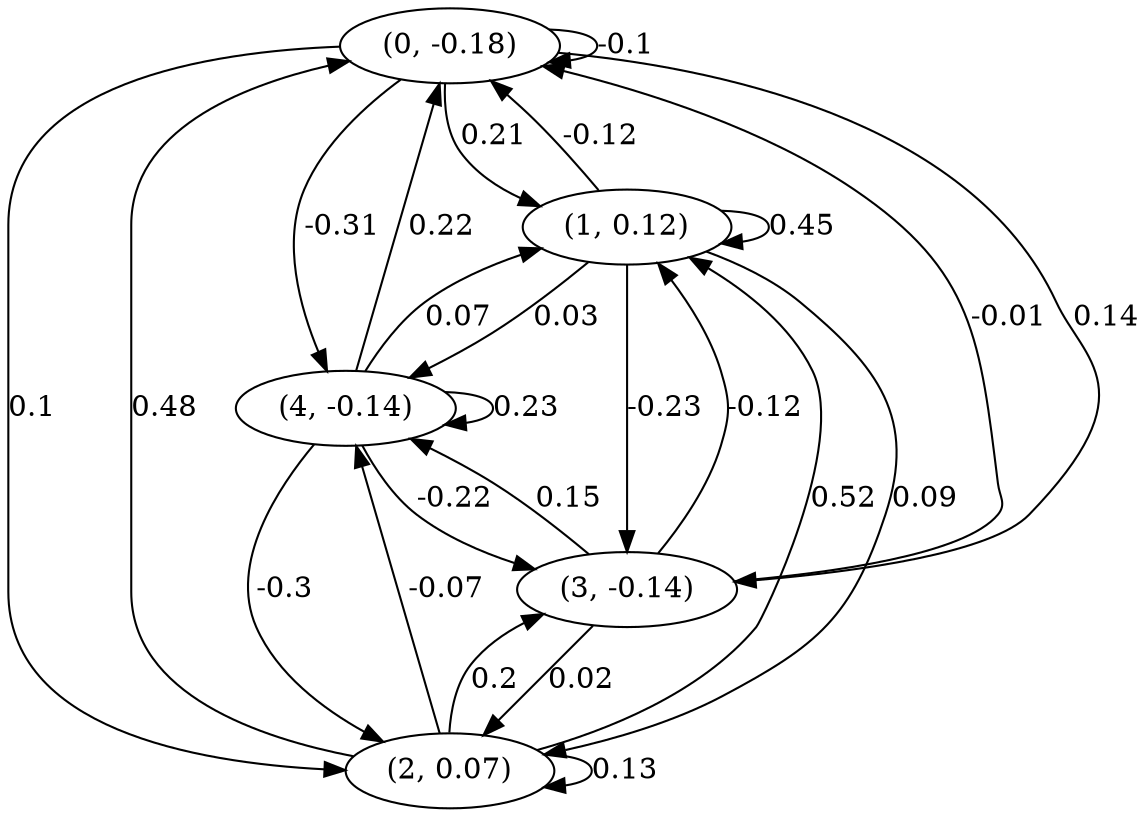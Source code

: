 digraph {
    0 [ label = "(0, -0.18)" ]
    1 [ label = "(1, 0.12)" ]
    2 [ label = "(2, 0.07)" ]
    3 [ label = "(3, -0.14)" ]
    4 [ label = "(4, -0.14)" ]
    0 -> 0 [ label = "-0.1" ]
    1 -> 1 [ label = "0.45" ]
    2 -> 2 [ label = "0.13" ]
    4 -> 4 [ label = "0.23" ]
    1 -> 0 [ label = "-0.12" ]
    2 -> 0 [ label = "0.48" ]
    3 -> 0 [ label = "-0.01" ]
    4 -> 0 [ label = "0.22" ]
    0 -> 1 [ label = "0.21" ]
    2 -> 1 [ label = "0.52" ]
    3 -> 1 [ label = "-0.12" ]
    4 -> 1 [ label = "0.07" ]
    0 -> 2 [ label = "0.1" ]
    1 -> 2 [ label = "0.09" ]
    3 -> 2 [ label = "0.02" ]
    4 -> 2 [ label = "-0.3" ]
    0 -> 3 [ label = "0.14" ]
    1 -> 3 [ label = "-0.23" ]
    2 -> 3 [ label = "0.2" ]
    4 -> 3 [ label = "-0.22" ]
    0 -> 4 [ label = "-0.31" ]
    1 -> 4 [ label = "0.03" ]
    2 -> 4 [ label = "-0.07" ]
    3 -> 4 [ label = "0.15" ]
}

